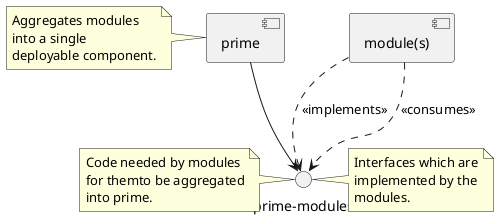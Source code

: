 @startuml

[prime]
note left of prime
    Aggregates modules
    into a single
    deployable component.
end note

interface "prime-modules" as primeModules
[prime] --> primeModules

note left of primeModules
    Code needed by modules
    for themto be aggregated
    into prime.
end note

note right of primeModules
    Interfaces which are
    implemented by the
    modules.
end note

[module(s)] ..> primeModules : <<implements>>
[module(s)] ..> primeModules : <<consumes>>

@enduml